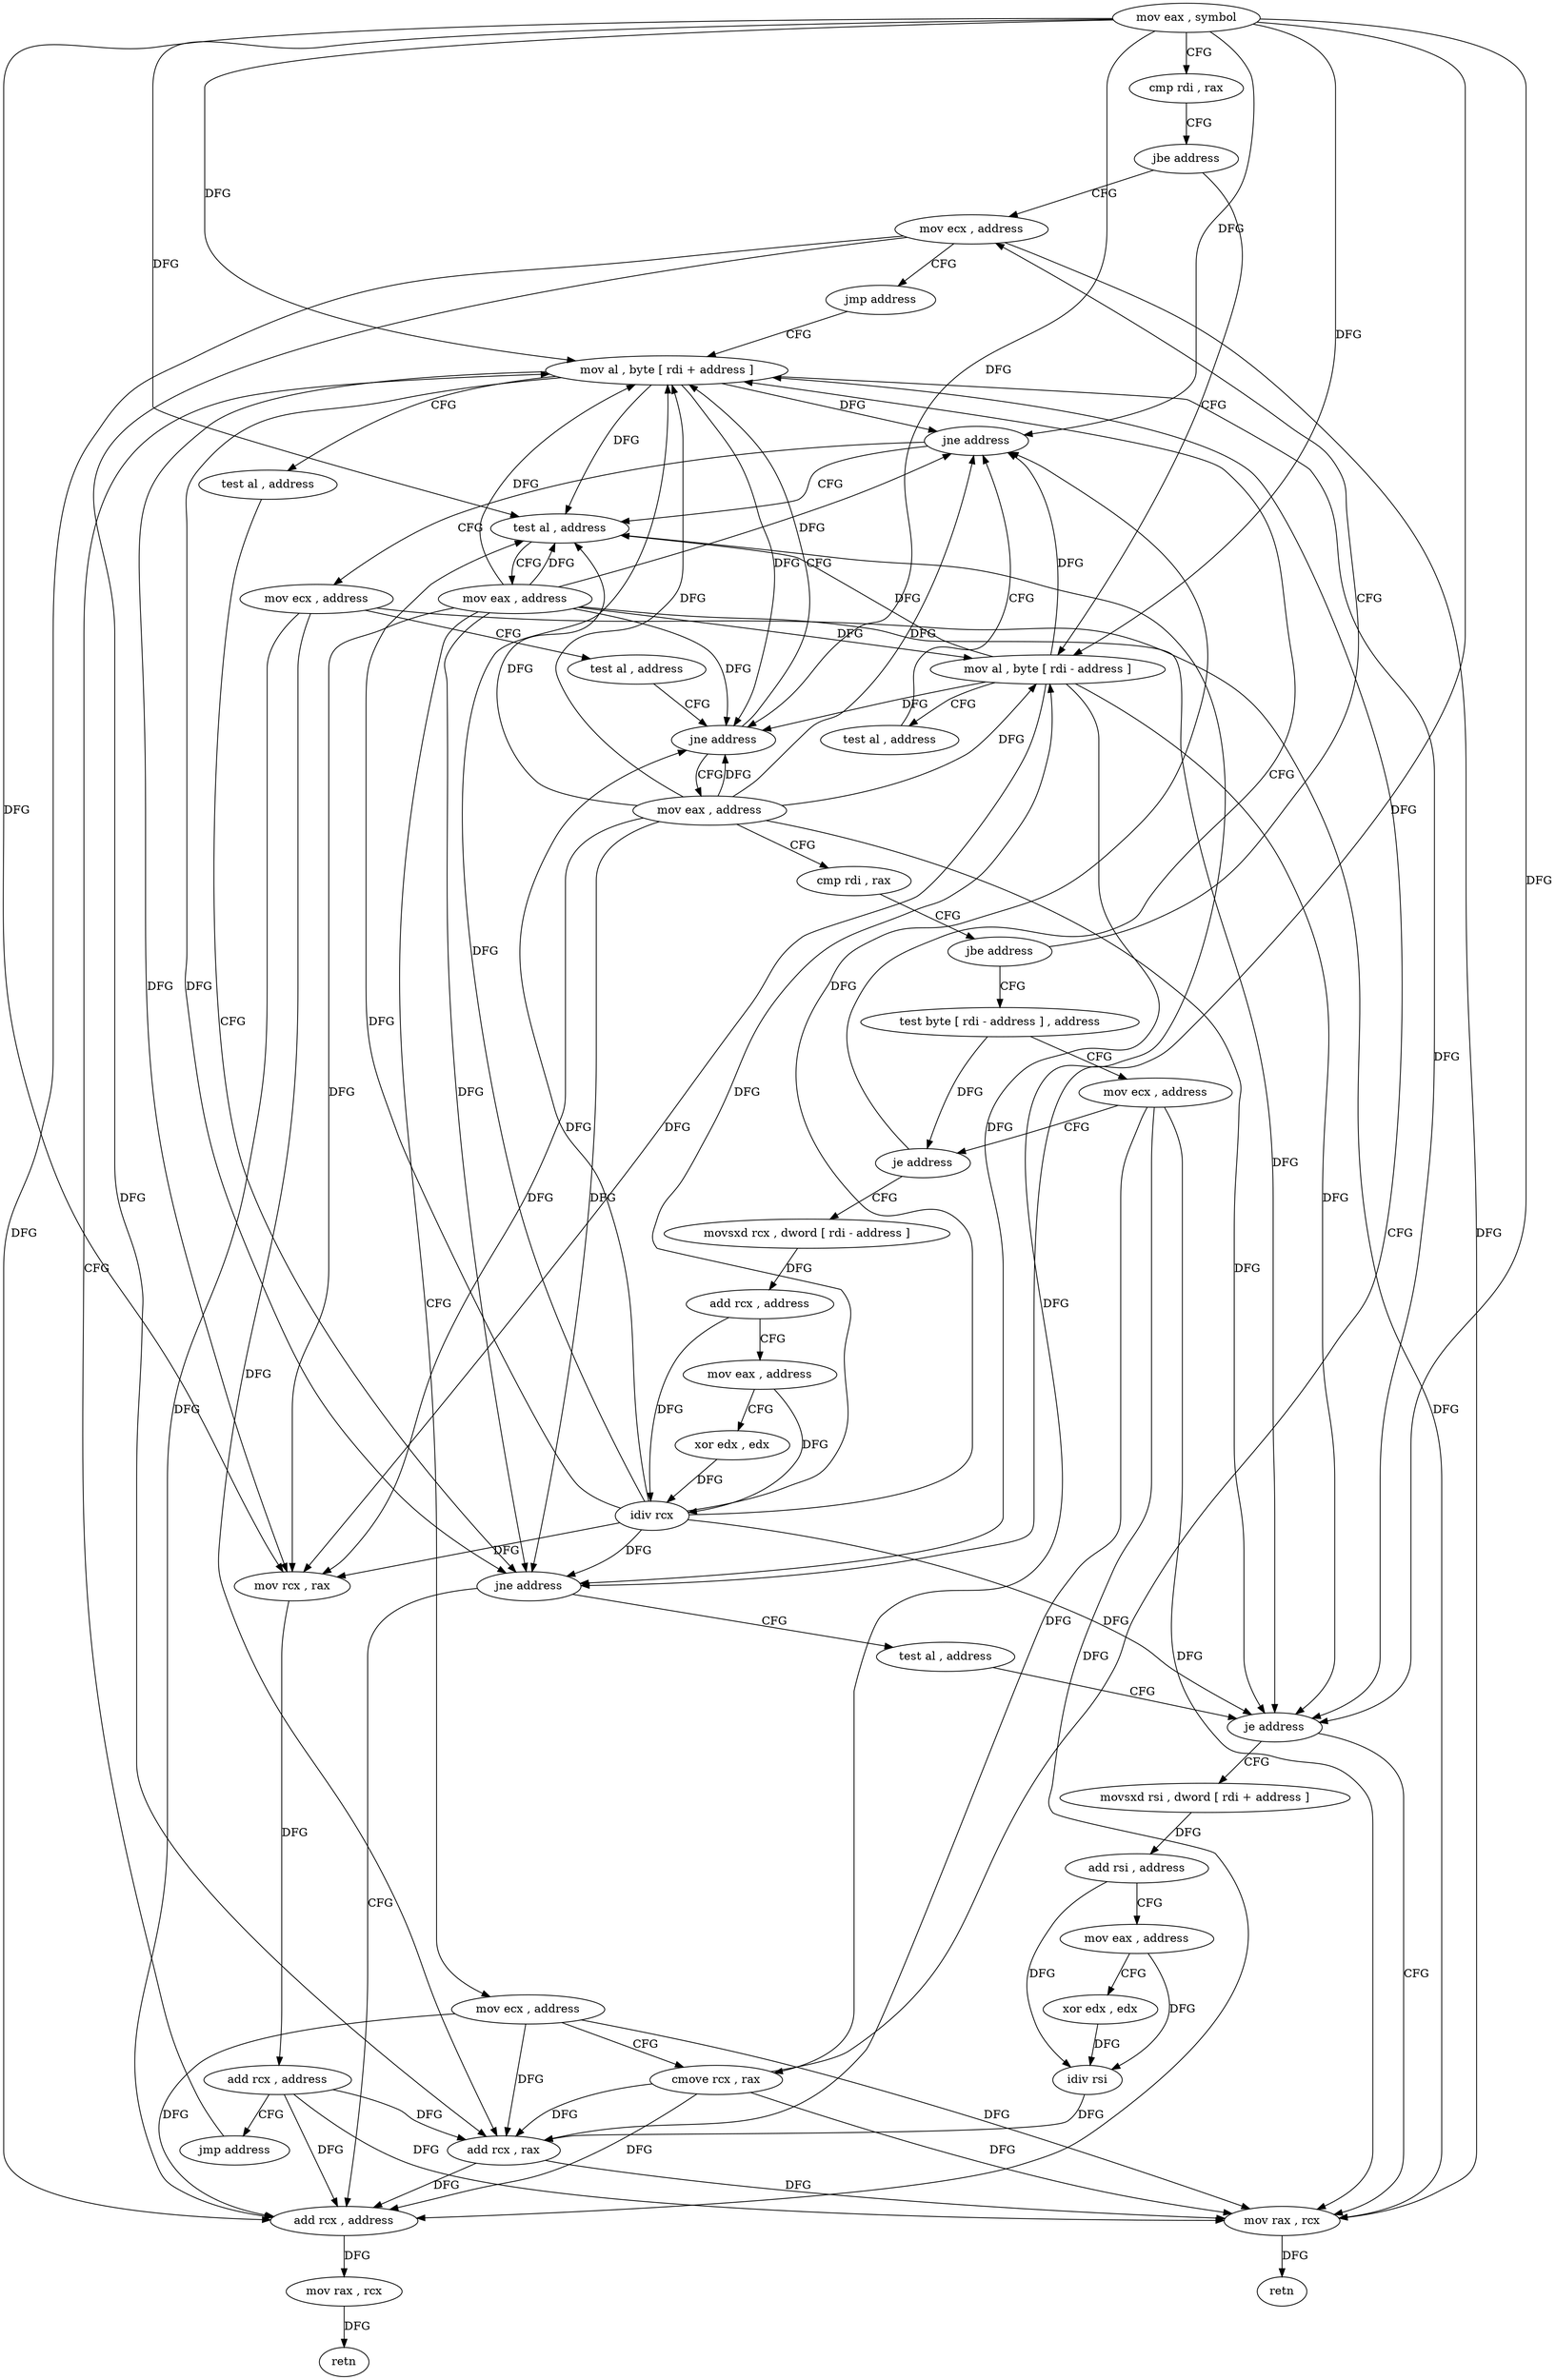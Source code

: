 digraph "func" {
"4205024" [label = "mov eax , symbol" ]
"4205029" [label = "cmp rdi , rax" ]
"4205032" [label = "jbe address" ]
"4205101" [label = "mov ecx , address" ]
"4205034" [label = "mov al , byte [ rdi - address ]" ]
"4205106" [label = "jmp address" ]
"4205124" [label = "mov al , byte [ rdi + address ]" ]
"4205037" [label = "test al , address" ]
"4205039" [label = "jne address" ]
"4205108" [label = "test al , address" ]
"4205041" [label = "mov ecx , address" ]
"4205127" [label = "test al , address" ]
"4205129" [label = "jne address" ]
"4205160" [label = "add rcx , address" ]
"4205131" [label = "test al , address" ]
"4205110" [label = "mov eax , address" ]
"4205115" [label = "mov ecx , address" ]
"4205120" [label = "cmove rcx , rax" ]
"4205046" [label = "test al , address" ]
"4205048" [label = "jne address" ]
"4205050" [label = "mov eax , address" ]
"4205167" [label = "mov rax , rcx" ]
"4205170" [label = "retn" ]
"4205133" [label = "je address" ]
"4205156" [label = "mov rax , rcx" ]
"4205135" [label = "movsxd rsi , dword [ rdi + address ]" ]
"4205055" [label = "cmp rdi , rax" ]
"4205058" [label = "jbe address" ]
"4205060" [label = "test byte [ rdi - address ] , address" ]
"4205159" [label = "retn" ]
"4205139" [label = "add rsi , address" ]
"4205143" [label = "mov eax , address" ]
"4205148" [label = "xor edx , edx" ]
"4205150" [label = "idiv rsi" ]
"4205153" [label = "add rcx , rax" ]
"4205064" [label = "mov ecx , address" ]
"4205069" [label = "je address" ]
"4205071" [label = "movsxd rcx , dword [ rdi - address ]" ]
"4205075" [label = "add rcx , address" ]
"4205079" [label = "mov eax , address" ]
"4205084" [label = "xor edx , edx" ]
"4205086" [label = "idiv rcx" ]
"4205089" [label = "mov rcx , rax" ]
"4205092" [label = "add rcx , address" ]
"4205099" [label = "jmp address" ]
"4205024" -> "4205029" [ label = "CFG" ]
"4205024" -> "4205034" [ label = "DFG" ]
"4205024" -> "4205039" [ label = "DFG" ]
"4205024" -> "4205124" [ label = "DFG" ]
"4205024" -> "4205129" [ label = "DFG" ]
"4205024" -> "4205108" [ label = "DFG" ]
"4205024" -> "4205048" [ label = "DFG" ]
"4205024" -> "4205133" [ label = "DFG" ]
"4205024" -> "4205089" [ label = "DFG" ]
"4205029" -> "4205032" [ label = "CFG" ]
"4205032" -> "4205101" [ label = "CFG" ]
"4205032" -> "4205034" [ label = "CFG" ]
"4205101" -> "4205106" [ label = "CFG" ]
"4205101" -> "4205160" [ label = "DFG" ]
"4205101" -> "4205156" [ label = "DFG" ]
"4205101" -> "4205153" [ label = "DFG" ]
"4205034" -> "4205037" [ label = "CFG" ]
"4205034" -> "4205039" [ label = "DFG" ]
"4205034" -> "4205129" [ label = "DFG" ]
"4205034" -> "4205108" [ label = "DFG" ]
"4205034" -> "4205048" [ label = "DFG" ]
"4205034" -> "4205133" [ label = "DFG" ]
"4205034" -> "4205089" [ label = "DFG" ]
"4205106" -> "4205124" [ label = "CFG" ]
"4205124" -> "4205127" [ label = "CFG" ]
"4205124" -> "4205039" [ label = "DFG" ]
"4205124" -> "4205129" [ label = "DFG" ]
"4205124" -> "4205108" [ label = "DFG" ]
"4205124" -> "4205048" [ label = "DFG" ]
"4205124" -> "4205133" [ label = "DFG" ]
"4205124" -> "4205089" [ label = "DFG" ]
"4205037" -> "4205039" [ label = "CFG" ]
"4205039" -> "4205108" [ label = "CFG" ]
"4205039" -> "4205041" [ label = "CFG" ]
"4205108" -> "4205110" [ label = "CFG" ]
"4205108" -> "4205120" [ label = "DFG" ]
"4205041" -> "4205046" [ label = "CFG" ]
"4205041" -> "4205160" [ label = "DFG" ]
"4205041" -> "4205156" [ label = "DFG" ]
"4205041" -> "4205153" [ label = "DFG" ]
"4205127" -> "4205129" [ label = "CFG" ]
"4205129" -> "4205160" [ label = "CFG" ]
"4205129" -> "4205131" [ label = "CFG" ]
"4205160" -> "4205167" [ label = "DFG" ]
"4205131" -> "4205133" [ label = "CFG" ]
"4205110" -> "4205115" [ label = "CFG" ]
"4205110" -> "4205039" [ label = "DFG" ]
"4205110" -> "4205129" [ label = "DFG" ]
"4205110" -> "4205108" [ label = "DFG" ]
"4205110" -> "4205034" [ label = "DFG" ]
"4205110" -> "4205124" [ label = "DFG" ]
"4205110" -> "4205048" [ label = "DFG" ]
"4205110" -> "4205133" [ label = "DFG" ]
"4205110" -> "4205089" [ label = "DFG" ]
"4205115" -> "4205120" [ label = "CFG" ]
"4205115" -> "4205160" [ label = "DFG" ]
"4205115" -> "4205156" [ label = "DFG" ]
"4205115" -> "4205153" [ label = "DFG" ]
"4205120" -> "4205124" [ label = "CFG" ]
"4205120" -> "4205160" [ label = "DFG" ]
"4205120" -> "4205156" [ label = "DFG" ]
"4205120" -> "4205153" [ label = "DFG" ]
"4205046" -> "4205048" [ label = "CFG" ]
"4205048" -> "4205124" [ label = "CFG" ]
"4205048" -> "4205050" [ label = "CFG" ]
"4205050" -> "4205055" [ label = "CFG" ]
"4205050" -> "4205039" [ label = "DFG" ]
"4205050" -> "4205129" [ label = "DFG" ]
"4205050" -> "4205108" [ label = "DFG" ]
"4205050" -> "4205048" [ label = "DFG" ]
"4205050" -> "4205133" [ label = "DFG" ]
"4205050" -> "4205034" [ label = "DFG" ]
"4205050" -> "4205124" [ label = "DFG" ]
"4205050" -> "4205089" [ label = "DFG" ]
"4205167" -> "4205170" [ label = "DFG" ]
"4205133" -> "4205156" [ label = "CFG" ]
"4205133" -> "4205135" [ label = "CFG" ]
"4205156" -> "4205159" [ label = "DFG" ]
"4205135" -> "4205139" [ label = "DFG" ]
"4205055" -> "4205058" [ label = "CFG" ]
"4205058" -> "4205101" [ label = "CFG" ]
"4205058" -> "4205060" [ label = "CFG" ]
"4205060" -> "4205064" [ label = "CFG" ]
"4205060" -> "4205069" [ label = "DFG" ]
"4205139" -> "4205143" [ label = "CFG" ]
"4205139" -> "4205150" [ label = "DFG" ]
"4205143" -> "4205148" [ label = "CFG" ]
"4205143" -> "4205150" [ label = "DFG" ]
"4205148" -> "4205150" [ label = "DFG" ]
"4205150" -> "4205153" [ label = "DFG" ]
"4205153" -> "4205156" [ label = "DFG" ]
"4205153" -> "4205160" [ label = "DFG" ]
"4205064" -> "4205069" [ label = "CFG" ]
"4205064" -> "4205160" [ label = "DFG" ]
"4205064" -> "4205156" [ label = "DFG" ]
"4205064" -> "4205153" [ label = "DFG" ]
"4205069" -> "4205124" [ label = "CFG" ]
"4205069" -> "4205071" [ label = "CFG" ]
"4205071" -> "4205075" [ label = "DFG" ]
"4205075" -> "4205079" [ label = "CFG" ]
"4205075" -> "4205086" [ label = "DFG" ]
"4205079" -> "4205084" [ label = "CFG" ]
"4205079" -> "4205086" [ label = "DFG" ]
"4205084" -> "4205086" [ label = "DFG" ]
"4205086" -> "4205089" [ label = "DFG" ]
"4205086" -> "4205039" [ label = "DFG" ]
"4205086" -> "4205129" [ label = "DFG" ]
"4205086" -> "4205108" [ label = "DFG" ]
"4205086" -> "4205048" [ label = "DFG" ]
"4205086" -> "4205133" [ label = "DFG" ]
"4205086" -> "4205034" [ label = "DFG" ]
"4205086" -> "4205124" [ label = "DFG" ]
"4205089" -> "4205092" [ label = "DFG" ]
"4205092" -> "4205099" [ label = "CFG" ]
"4205092" -> "4205160" [ label = "DFG" ]
"4205092" -> "4205156" [ label = "DFG" ]
"4205092" -> "4205153" [ label = "DFG" ]
"4205099" -> "4205124" [ label = "CFG" ]
}
